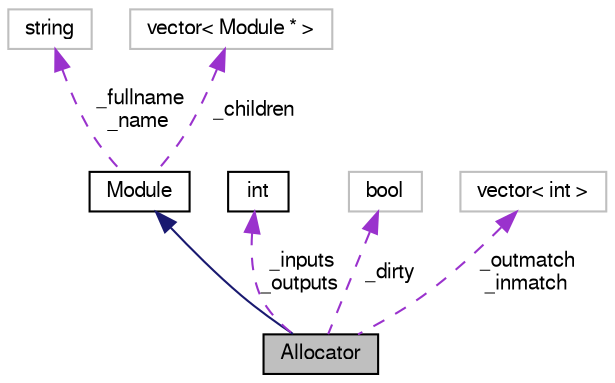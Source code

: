 digraph "Allocator"
{
  bgcolor="transparent";
  edge [fontname="FreeSans",fontsize="10",labelfontname="FreeSans",labelfontsize="10"];
  node [fontname="FreeSans",fontsize="10",shape=record];
  Node13 [label="Allocator",height=0.2,width=0.4,color="black", fillcolor="grey75", style="filled", fontcolor="black"];
  Node14 -> Node13 [dir="back",color="midnightblue",fontsize="10",style="solid",fontname="FreeSans"];
  Node14 [label="Module",height=0.2,width=0.4,color="black",URL="$classModule.html"];
  Node15 -> Node14 [dir="back",color="darkorchid3",fontsize="10",style="dashed",label=" _fullname\n_name" ,fontname="FreeSans"];
  Node15 [label="string",height=0.2,width=0.4,color="grey75"];
  Node16 -> Node14 [dir="back",color="darkorchid3",fontsize="10",style="dashed",label=" _children" ,fontname="FreeSans"];
  Node16 [label="vector\< Module * \>",height=0.2,width=0.4,color="grey75"];
  Node17 -> Node13 [dir="back",color="darkorchid3",fontsize="10",style="dashed",label=" _inputs\n_outputs" ,fontname="FreeSans"];
  Node17 [label="int",height=0.2,width=0.4,color="black",URL="$classint.html"];
  Node18 -> Node13 [dir="back",color="darkorchid3",fontsize="10",style="dashed",label=" _dirty" ,fontname="FreeSans"];
  Node18 [label="bool",height=0.2,width=0.4,color="grey75"];
  Node19 -> Node13 [dir="back",color="darkorchid3",fontsize="10",style="dashed",label=" _outmatch\n_inmatch" ,fontname="FreeSans"];
  Node19 [label="vector\< int \>",height=0.2,width=0.4,color="grey75"];
}
